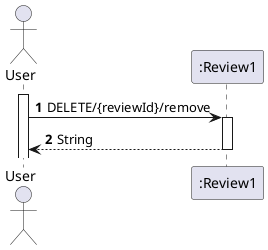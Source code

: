 @startuml
'https://plantuml.com/sequence-diagram

autoactivate on
autonumber

actor "User" as User
participant ":Review1" as rev1

activate User

User -> rev1: DELETE/{reviewId}/remove
rev1 --> User: String
@enduml
